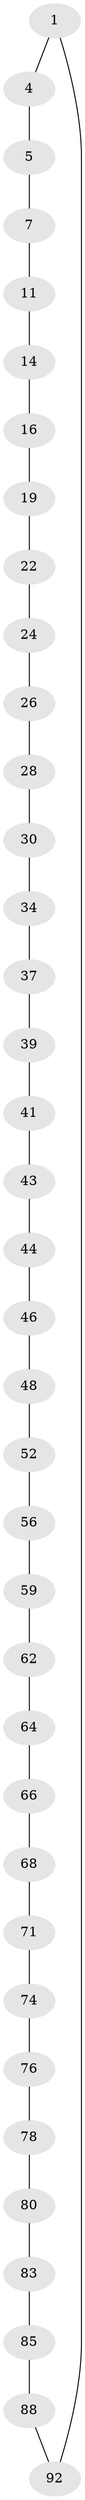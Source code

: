 // original degree distribution, {2: 1.0}
// Generated by graph-tools (version 1.1) at 2025/20/03/04/25 18:20:04]
// undirected, 37 vertices, 37 edges
graph export_dot {
graph [start="1"]
  node [color=gray90,style=filled];
  1 [super="+2"];
  4;
  5 [super="+6"];
  7 [super="+8"];
  11 [super="+12"];
  14 [super="+15"];
  16 [super="+17"];
  19 [super="+20"];
  22 [super="+23"];
  24 [super="+25"];
  26 [super="+27"];
  28 [super="+29"];
  30 [super="+31"];
  34 [super="+35"];
  37 [super="+38"];
  39 [super="+40"];
  41 [super="+42"];
  43;
  44 [super="+45"];
  46 [super="+47"];
  48 [super="+49"];
  52 [super="+53"];
  56 [super="+57"];
  59 [super="+60"];
  62 [super="+63"];
  64 [super="+65"];
  66 [super="+67"];
  68 [super="+69"];
  71 [super="+72"];
  74 [super="+75"];
  76 [super="+77"];
  78 [super="+79"];
  80 [super="+81"];
  83 [super="+84"];
  85 [super="+86"];
  88 [super="+89"];
  92 [super="+93"];
  1 -- 92;
  1 -- 4;
  4 -- 5;
  5 -- 7;
  7 -- 11;
  11 -- 14;
  14 -- 16;
  16 -- 19;
  19 -- 22;
  22 -- 24;
  24 -- 26;
  26 -- 28;
  28 -- 30;
  30 -- 34;
  34 -- 37;
  37 -- 39;
  39 -- 41;
  41 -- 43;
  43 -- 44;
  44 -- 46;
  46 -- 48;
  48 -- 52;
  52 -- 56;
  56 -- 59;
  59 -- 62;
  62 -- 64;
  64 -- 66;
  66 -- 68;
  68 -- 71;
  71 -- 74;
  74 -- 76;
  76 -- 78;
  78 -- 80;
  80 -- 83;
  83 -- 85;
  85 -- 88;
  88 -- 92;
}
